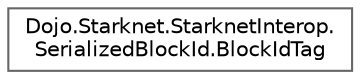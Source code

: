 digraph "Graphical Class Hierarchy"
{
 // LATEX_PDF_SIZE
  bgcolor="transparent";
  edge [fontname=Helvetica,fontsize=10,labelfontname=Helvetica,labelfontsize=10];
  node [fontname=Helvetica,fontsize=10,shape=box,height=0.2,width=0.4];
  rankdir="LR";
  Node0 [id="Node000000",label="Dojo.Starknet.StarknetInterop.\lSerializedBlockId.BlockIdTag",height=0.2,width=0.4,color="grey40", fillcolor="white", style="filled",URL="$struct_dojo_1_1_starknet_1_1_starknet_interop_1_1_serialized_block_id_1_1_block_id_tag.html",tooltip=" "];
}
